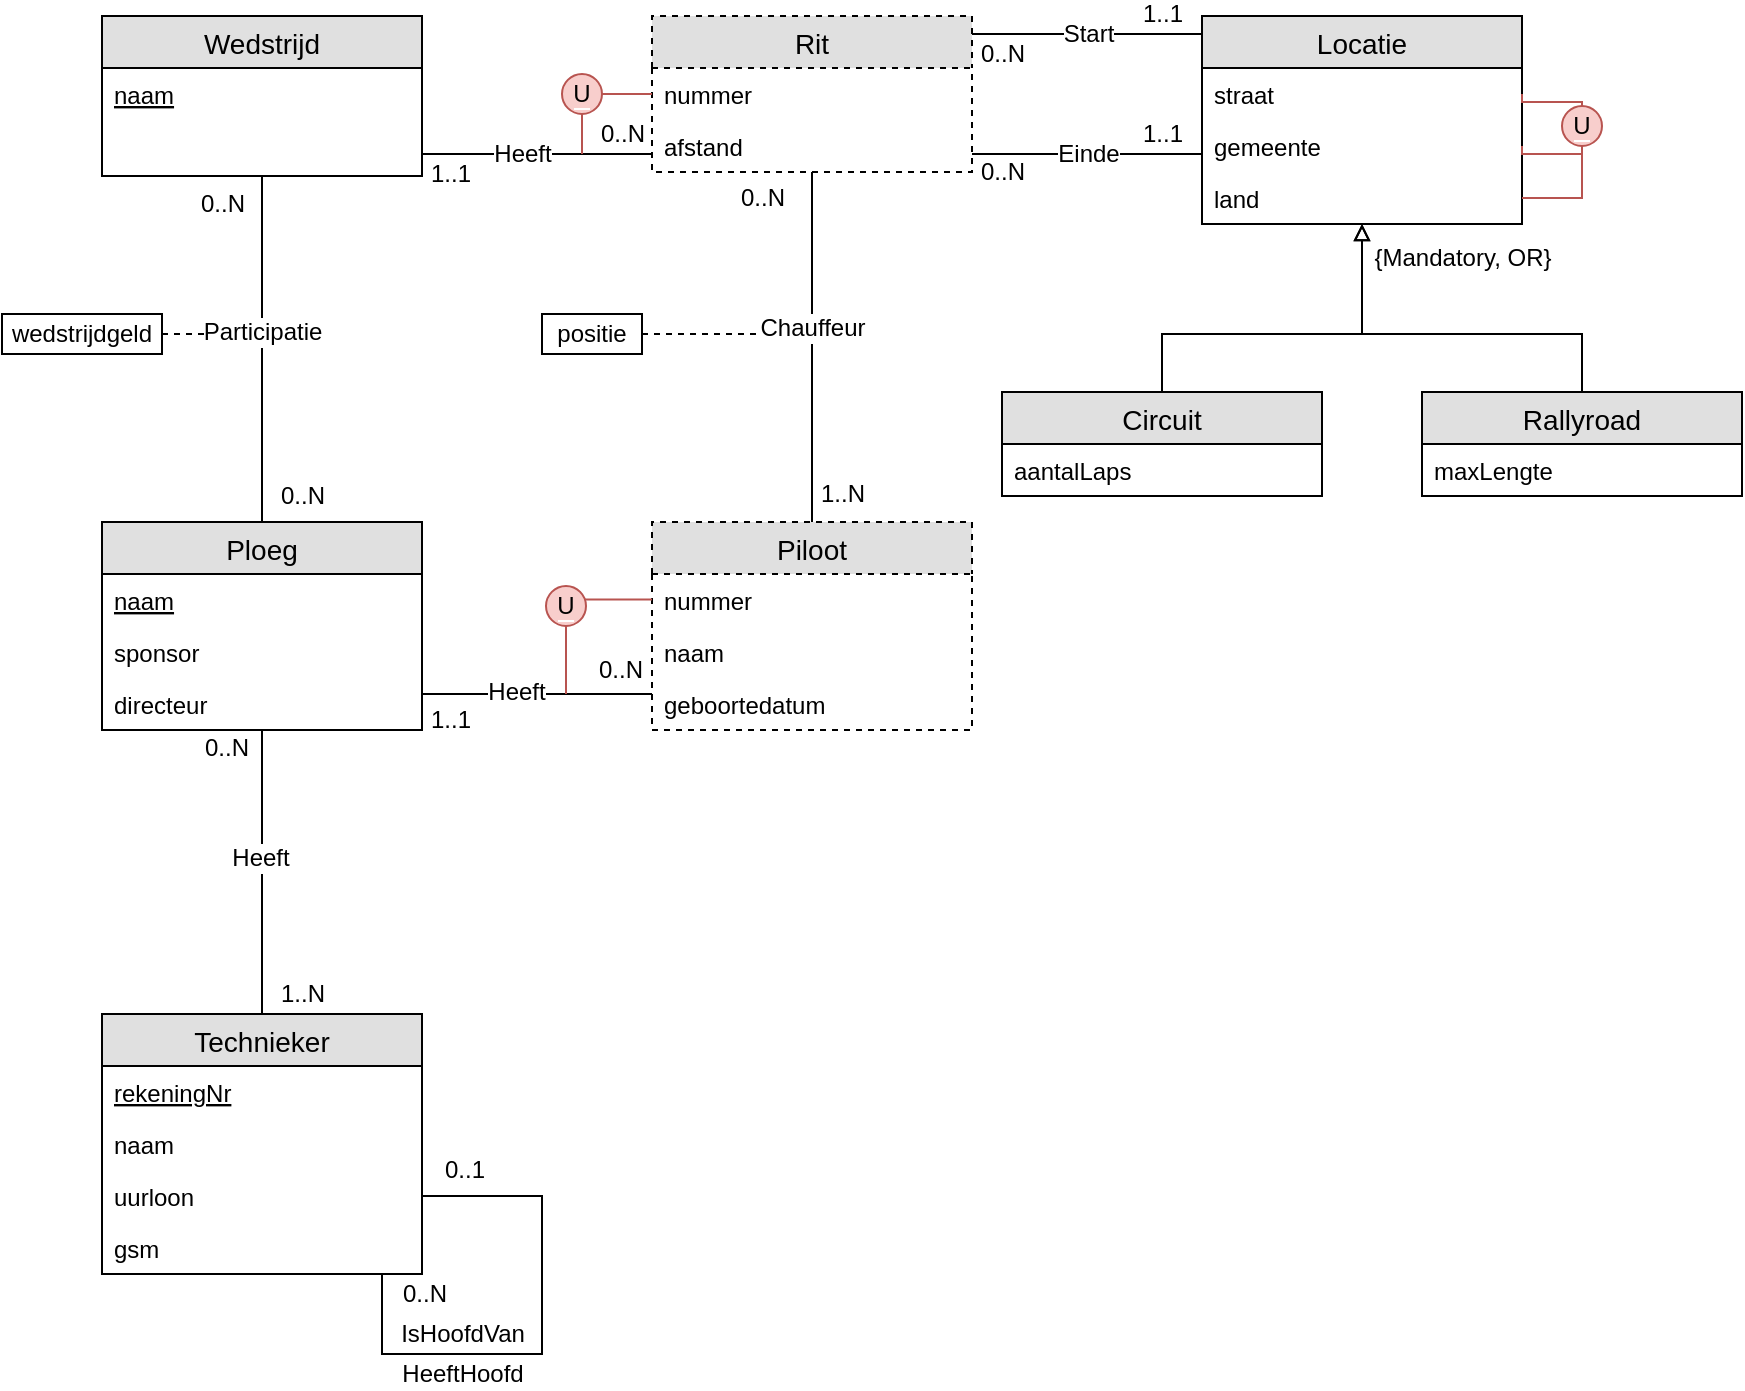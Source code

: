 <mxfile version="12.1.0" type="device" pages="1"><diagram id="4xq9xiqRc_igh71hhTV1" name="Page-1"><mxGraphModel dx="672" dy="494" grid="1" gridSize="10" guides="1" tooltips="1" connect="1" arrows="1" fold="1" page="1" pageScale="1" pageWidth="850" pageHeight="1100" math="0" shadow="0"><root><mxCell id="0"/><mxCell id="1" parent="0"/><mxCell id="xI2gSseW9rOW8JEytEEq-57" style="edgeStyle=orthogonalEdgeStyle;rounded=0;orthogonalLoop=1;jettySize=auto;html=1;dashed=1;startArrow=none;startFill=0;endArrow=none;endFill=0;" parent="1" source="xI2gSseW9rOW8JEytEEq-53" edge="1"><mxGeometry relative="1" as="geometry"><mxPoint x="140.0" y="210" as="targetPoint"/></mxGeometry></mxCell><mxCell id="xI2gSseW9rOW8JEytEEq-56" style="edgeStyle=orthogonalEdgeStyle;rounded=0;orthogonalLoop=1;jettySize=auto;html=1;startArrow=none;startFill=0;endArrow=none;endFill=0;dashed=1;" parent="1" source="xI2gSseW9rOW8JEytEEq-55" edge="1"><mxGeometry relative="1" as="geometry"><mxPoint x="420" y="210" as="targetPoint"/></mxGeometry></mxCell><mxCell id="xI2gSseW9rOW8JEytEEq-9" value="" style="edgeStyle=orthogonalEdgeStyle;rounded=0;orthogonalLoop=1;jettySize=auto;html=1;endArrow=none;endFill=0;" parent="1" source="xI2gSseW9rOW8JEytEEq-1" target="xI2gSseW9rOW8JEytEEq-5" edge="1"><mxGeometry relative="1" as="geometry"><Array as="points"><mxPoint x="270" y="120"/><mxPoint x="270" y="120"/></Array></mxGeometry></mxCell><mxCell id="xI2gSseW9rOW8JEytEEq-75" value="Heeft" style="text;html=1;resizable=0;points=[];align=center;verticalAlign=middle;labelBackgroundColor=#ffffff;" parent="xI2gSseW9rOW8JEytEEq-9" vertex="1" connectable="0"><mxGeometry x="0.165" y="1" relative="1" as="geometry"><mxPoint x="-17.5" y="0.5" as="offset"/></mxGeometry></mxCell><mxCell id="xI2gSseW9rOW8JEytEEq-76" value="0..N" style="text;html=1;resizable=0;points=[];align=center;verticalAlign=middle;labelBackgroundColor=#ffffff;" parent="xI2gSseW9rOW8JEytEEq-9" vertex="1" connectable="0"><mxGeometry x="0.816" y="-1" relative="1" as="geometry"><mxPoint x="-4.5" y="-11" as="offset"/></mxGeometry></mxCell><mxCell id="xI2gSseW9rOW8JEytEEq-77" value="1..1" style="text;html=1;resizable=0;points=[];align=center;verticalAlign=middle;labelBackgroundColor=#ffffff;" parent="xI2gSseW9rOW8JEytEEq-9" vertex="1" connectable="0"><mxGeometry x="-0.131" y="-40" relative="1" as="geometry"><mxPoint x="-36" y="-30" as="offset"/></mxGeometry></mxCell><mxCell id="xI2gSseW9rOW8JEytEEq-14" value="" style="edgeStyle=orthogonalEdgeStyle;rounded=0;orthogonalLoop=1;jettySize=auto;html=1;endArrow=none;endFill=0;" parent="1" source="xI2gSseW9rOW8JEytEEq-1" target="xI2gSseW9rOW8JEytEEq-10" edge="1"><mxGeometry relative="1" as="geometry"/></mxCell><mxCell id="xI2gSseW9rOW8JEytEEq-43" value="Participatie" style="text;html=1;resizable=0;points=[];align=center;verticalAlign=middle;labelBackgroundColor=#ffffff;" parent="xI2gSseW9rOW8JEytEEq-14" vertex="1" connectable="0"><mxGeometry x="-0.167" y="1" relative="1" as="geometry"><mxPoint x="-1" y="6" as="offset"/></mxGeometry></mxCell><mxCell id="xI2gSseW9rOW8JEytEEq-44" value="0..N" style="text;html=1;resizable=0;points=[];align=center;verticalAlign=middle;labelBackgroundColor=#ffffff;" parent="xI2gSseW9rOW8JEytEEq-14" vertex="1" connectable="0"><mxGeometry x="-0.859" relative="1" as="geometry"><mxPoint x="-20" y="1.5" as="offset"/></mxGeometry></mxCell><mxCell id="xI2gSseW9rOW8JEytEEq-45" value="0..N" style="text;html=1;resizable=0;points=[];align=center;verticalAlign=middle;labelBackgroundColor=#ffffff;" parent="xI2gSseW9rOW8JEytEEq-14" vertex="1" connectable="0"><mxGeometry x="0.808" y="-3" relative="1" as="geometry"><mxPoint x="23" y="3" as="offset"/></mxGeometry></mxCell><mxCell id="xI2gSseW9rOW8JEytEEq-1" value="Wedstrijd" style="swimlane;fontStyle=0;childLayout=stackLayout;horizontal=1;startSize=26;fillColor=#e0e0e0;horizontalStack=0;resizeParent=1;resizeParentMax=0;resizeLast=0;collapsible=1;marginBottom=0;swimlaneFillColor=#ffffff;align=center;fontSize=14;" parent="1" vertex="1"><mxGeometry x="60" y="51" width="160" height="80" as="geometry"/></mxCell><mxCell id="xI2gSseW9rOW8JEytEEq-2" value="naam" style="text;strokeColor=none;fillColor=none;spacingLeft=4;spacingRight=4;overflow=hidden;rotatable=0;points=[[0,0.5],[1,0.5]];portConstraint=eastwest;fontSize=12;fontStyle=4" parent="xI2gSseW9rOW8JEytEEq-1" vertex="1"><mxGeometry y="26" width="160" height="54" as="geometry"/></mxCell><mxCell id="xI2gSseW9rOW8JEytEEq-19" value="" style="edgeStyle=orthogonalEdgeStyle;rounded=0;orthogonalLoop=1;jettySize=auto;html=1;endArrow=none;endFill=0;" parent="1" source="xI2gSseW9rOW8JEytEEq-10" target="xI2gSseW9rOW8JEytEEq-15" edge="1"><mxGeometry relative="1" as="geometry"/></mxCell><mxCell id="xI2gSseW9rOW8JEytEEq-58" value="Heeft" style="text;html=1;resizable=0;points=[];align=center;verticalAlign=middle;labelBackgroundColor=#ffffff;" parent="xI2gSseW9rOW8JEytEEq-19" vertex="1" connectable="0"><mxGeometry x="-0.099" y="-1" relative="1" as="geometry"><mxPoint as="offset"/></mxGeometry></mxCell><mxCell id="xI2gSseW9rOW8JEytEEq-59" value="0..N" style="text;html=1;resizable=0;points=[];align=center;verticalAlign=middle;labelBackgroundColor=#ffffff;" parent="xI2gSseW9rOW8JEytEEq-19" vertex="1" connectable="0"><mxGeometry x="-0.889" y="-1" relative="1" as="geometry"><mxPoint x="-17" y="1" as="offset"/></mxGeometry></mxCell><mxCell id="xI2gSseW9rOW8JEytEEq-60" value="1..N" style="text;html=1;resizable=0;points=[];align=center;verticalAlign=middle;labelBackgroundColor=#ffffff;" parent="xI2gSseW9rOW8JEytEEq-19" vertex="1" connectable="0"><mxGeometry x="0.879" y="-1" relative="1" as="geometry"><mxPoint x="21" y="-1.5" as="offset"/></mxGeometry></mxCell><mxCell id="xI2gSseW9rOW8JEytEEq-29" value="" style="edgeStyle=orthogonalEdgeStyle;rounded=0;orthogonalLoop=1;jettySize=auto;html=1;endArrow=none;endFill=0;" parent="1" source="xI2gSseW9rOW8JEytEEq-10" target="xI2gSseW9rOW8JEytEEq-25" edge="1"><mxGeometry relative="1" as="geometry"><Array as="points"><mxPoint x="320" y="390"/><mxPoint x="320" y="390"/></Array></mxGeometry></mxCell><mxCell id="xI2gSseW9rOW8JEytEEq-46" value="Heeft" style="text;html=1;resizable=0;points=[];align=center;verticalAlign=middle;labelBackgroundColor=#ffffff;" parent="xI2gSseW9rOW8JEytEEq-29" vertex="1" connectable="0"><mxGeometry x="0.099" y="1" relative="1" as="geometry"><mxPoint x="-16.5" as="offset"/></mxGeometry></mxCell><mxCell id="xI2gSseW9rOW8JEytEEq-47" value="0..N" style="text;html=1;resizable=0;points=[];align=center;verticalAlign=middle;labelBackgroundColor=#ffffff;" parent="xI2gSseW9rOW8JEytEEq-29" vertex="1" connectable="0"><mxGeometry x="0.867" y="1" relative="1" as="geometry"><mxPoint x="-9" y="-11" as="offset"/></mxGeometry></mxCell><mxCell id="xI2gSseW9rOW8JEytEEq-48" value="1..1" style="text;html=1;resizable=0;points=[];align=center;verticalAlign=middle;labelBackgroundColor=#ffffff;" parent="xI2gSseW9rOW8JEytEEq-29" vertex="1" connectable="0"><mxGeometry x="-0.868" relative="1" as="geometry"><mxPoint x="6.5" y="13" as="offset"/></mxGeometry></mxCell><mxCell id="xI2gSseW9rOW8JEytEEq-10" value="Ploeg" style="swimlane;fontStyle=0;childLayout=stackLayout;horizontal=1;startSize=26;fillColor=#e0e0e0;horizontalStack=0;resizeParent=1;resizeParentMax=0;resizeLast=0;collapsible=1;marginBottom=0;swimlaneFillColor=#ffffff;align=center;fontSize=14;" parent="1" vertex="1"><mxGeometry x="60" y="304" width="160" height="104" as="geometry"/></mxCell><mxCell id="xI2gSseW9rOW8JEytEEq-11" value="naam" style="text;strokeColor=none;fillColor=none;spacingLeft=4;spacingRight=4;overflow=hidden;rotatable=0;points=[[0,0.5],[1,0.5]];portConstraint=eastwest;fontSize=12;fontStyle=4" parent="xI2gSseW9rOW8JEytEEq-10" vertex="1"><mxGeometry y="26" width="160" height="26" as="geometry"/></mxCell><mxCell id="xI2gSseW9rOW8JEytEEq-12" value="sponsor" style="text;strokeColor=none;fillColor=none;spacingLeft=4;spacingRight=4;overflow=hidden;rotatable=0;points=[[0,0.5],[1,0.5]];portConstraint=eastwest;fontSize=12;" parent="xI2gSseW9rOW8JEytEEq-10" vertex="1"><mxGeometry y="52" width="160" height="26" as="geometry"/></mxCell><mxCell id="xI2gSseW9rOW8JEytEEq-13" value="directeur" style="text;strokeColor=none;fillColor=none;spacingLeft=4;spacingRight=4;overflow=hidden;rotatable=0;points=[[0,0.5],[1,0.5]];portConstraint=eastwest;fontSize=12;" parent="xI2gSseW9rOW8JEytEEq-10" vertex="1"><mxGeometry y="78" width="160" height="26" as="geometry"/></mxCell><mxCell id="xI2gSseW9rOW8JEytEEq-41" style="edgeStyle=orthogonalEdgeStyle;rounded=0;orthogonalLoop=1;jettySize=auto;html=1;startArrow=none;startFill=0;endArrow=none;endFill=0;" parent="1" source="xI2gSseW9rOW8JEytEEq-25" target="xI2gSseW9rOW8JEytEEq-5" edge="1"><mxGeometry relative="1" as="geometry"/></mxCell><mxCell id="xI2gSseW9rOW8JEytEEq-51" value="1..N" style="text;html=1;resizable=0;points=[];align=center;verticalAlign=middle;labelBackgroundColor=#ffffff;" parent="xI2gSseW9rOW8JEytEEq-41" vertex="1" connectable="0"><mxGeometry x="-0.784" y="2" relative="1" as="geometry"><mxPoint x="17" y="5" as="offset"/></mxGeometry></mxCell><mxCell id="xI2gSseW9rOW8JEytEEq-52" value="0..N" style="text;html=1;resizable=0;points=[];align=center;verticalAlign=middle;labelBackgroundColor=#ffffff;" parent="xI2gSseW9rOW8JEytEEq-41" vertex="1" connectable="0"><mxGeometry x="0.819" y="-1" relative="1" as="geometry"><mxPoint x="-26" y="-3" as="offset"/></mxGeometry></mxCell><mxCell id="xI2gSseW9rOW8JEytEEq-49" value="Chauffeur" style="text;html=1;resizable=0;points=[];align=center;verticalAlign=middle;labelBackgroundColor=#ffffff;" parent="xI2gSseW9rOW8JEytEEq-41" vertex="1" connectable="0"><mxGeometry x="0.175" y="2" relative="1" as="geometry"><mxPoint x="2" y="6" as="offset"/></mxGeometry></mxCell><mxCell id="xI2gSseW9rOW8JEytEEq-25" value="Piloot" style="swimlane;fontStyle=0;childLayout=stackLayout;horizontal=1;startSize=26;fillColor=#e0e0e0;horizontalStack=0;resizeParent=1;resizeParentMax=0;resizeLast=0;collapsible=1;marginBottom=0;swimlaneFillColor=#ffffff;align=center;fontSize=14;dashed=1;" parent="1" vertex="1"><mxGeometry x="335" y="304" width="160" height="104" as="geometry"/></mxCell><mxCell id="xI2gSseW9rOW8JEytEEq-26" value="nummer" style="text;strokeColor=none;fillColor=none;spacingLeft=4;spacingRight=4;overflow=hidden;rotatable=0;points=[[0,0.5],[1,0.5]];portConstraint=eastwest;fontSize=12;" parent="xI2gSseW9rOW8JEytEEq-25" vertex="1"><mxGeometry y="26" width="160" height="26" as="geometry"/></mxCell><mxCell id="xI2gSseW9rOW8JEytEEq-27" value="naam" style="text;strokeColor=none;fillColor=none;spacingLeft=4;spacingRight=4;overflow=hidden;rotatable=0;points=[[0,0.5],[1,0.5]];portConstraint=eastwest;fontSize=12;" parent="xI2gSseW9rOW8JEytEEq-25" vertex="1"><mxGeometry y="52" width="160" height="26" as="geometry"/></mxCell><mxCell id="xI2gSseW9rOW8JEytEEq-28" value="geboortedatum" style="text;strokeColor=none;fillColor=none;spacingLeft=4;spacingRight=4;overflow=hidden;rotatable=0;points=[[0,0.5],[1,0.5]];portConstraint=eastwest;fontSize=12;" parent="xI2gSseW9rOW8JEytEEq-25" vertex="1"><mxGeometry y="78" width="160" height="26" as="geometry"/></mxCell><mxCell id="xI2gSseW9rOW8JEytEEq-15" value="Technieker" style="swimlane;fontStyle=0;childLayout=stackLayout;horizontal=1;startSize=26;fillColor=#e0e0e0;horizontalStack=0;resizeParent=1;resizeParentMax=0;resizeLast=0;collapsible=1;marginBottom=0;swimlaneFillColor=#ffffff;align=center;fontSize=14;" parent="1" vertex="1"><mxGeometry x="60" y="550" width="160" height="130" as="geometry"/></mxCell><mxCell id="xI2gSseW9rOW8JEytEEq-16" value="rekeningNr" style="text;strokeColor=none;fillColor=none;spacingLeft=4;spacingRight=4;overflow=hidden;rotatable=0;points=[[0,0.5],[1,0.5]];portConstraint=eastwest;fontSize=12;fontStyle=4" parent="xI2gSseW9rOW8JEytEEq-15" vertex="1"><mxGeometry y="26" width="160" height="26" as="geometry"/></mxCell><mxCell id="xI2gSseW9rOW8JEytEEq-17" value="naam" style="text;strokeColor=none;fillColor=none;spacingLeft=4;spacingRight=4;overflow=hidden;rotatable=0;points=[[0,0.5],[1,0.5]];portConstraint=eastwest;fontSize=12;" parent="xI2gSseW9rOW8JEytEEq-15" vertex="1"><mxGeometry y="52" width="160" height="26" as="geometry"/></mxCell><mxCell id="xI2gSseW9rOW8JEytEEq-61" style="edgeStyle=orthogonalEdgeStyle;rounded=0;orthogonalLoop=1;jettySize=auto;html=1;startArrow=none;startFill=0;endArrow=none;endFill=0;" parent="xI2gSseW9rOW8JEytEEq-15" source="xI2gSseW9rOW8JEytEEq-18" target="xI2gSseW9rOW8JEytEEq-15" edge="1"><mxGeometry relative="1" as="geometry"><Array as="points"><mxPoint x="220" y="91"/><mxPoint x="220" y="170"/><mxPoint x="140" y="170"/></Array></mxGeometry></mxCell><mxCell id="xI2gSseW9rOW8JEytEEq-62" value="IsHoofdVan" style="text;html=1;resizable=0;points=[];align=center;verticalAlign=middle;labelBackgroundColor=#ffffff;" parent="xI2gSseW9rOW8JEytEEq-61" vertex="1" connectable="0"><mxGeometry x="-0.085" y="-4" relative="1" as="geometry"><mxPoint x="-36.5" y="10.5" as="offset"/></mxGeometry></mxCell><mxCell id="xI2gSseW9rOW8JEytEEq-63" value="0..N" style="text;html=1;resizable=0;points=[];align=center;verticalAlign=middle;labelBackgroundColor=#ffffff;" parent="xI2gSseW9rOW8JEytEEq-61" vertex="1" connectable="0"><mxGeometry x="-0.881" relative="1" as="geometry"><mxPoint x="-15" y="48.5" as="offset"/></mxGeometry></mxCell><mxCell id="xI2gSseW9rOW8JEytEEq-64" value="HeeftHoofd" style="text;html=1;resizable=0;points=[];align=center;verticalAlign=middle;labelBackgroundColor=#ffffff;" parent="xI2gSseW9rOW8JEytEEq-61" vertex="1" connectable="0"><mxGeometry x="-0.085" y="-4" relative="1" as="geometry"><mxPoint x="-36.5" y="30.5" as="offset"/></mxGeometry></mxCell><mxCell id="xI2gSseW9rOW8JEytEEq-65" value="0..1" style="text;html=1;resizable=0;points=[];align=center;verticalAlign=middle;labelBackgroundColor=#ffffff;" parent="xI2gSseW9rOW8JEytEEq-61" vertex="1" connectable="0"><mxGeometry x="-0.868" y="5" relative="1" as="geometry"><mxPoint x="3.5" y="-8.5" as="offset"/></mxGeometry></mxCell><mxCell id="xI2gSseW9rOW8JEytEEq-18" value="uurloon" style="text;strokeColor=none;fillColor=none;spacingLeft=4;spacingRight=4;overflow=hidden;rotatable=0;points=[[0,0.5],[1,0.5]];portConstraint=eastwest;fontSize=12;" parent="xI2gSseW9rOW8JEytEEq-15" vertex="1"><mxGeometry y="78" width="160" height="26" as="geometry"/></mxCell><mxCell id="xI2gSseW9rOW8JEytEEq-42" value="gsm" style="text;strokeColor=none;fillColor=none;spacingLeft=4;spacingRight=4;overflow=hidden;rotatable=0;points=[[0,0.5],[1,0.5]];portConstraint=eastwest;fontSize=12;" parent="xI2gSseW9rOW8JEytEEq-15" vertex="1"><mxGeometry y="104" width="160" height="26" as="geometry"/></mxCell><mxCell id="xI2gSseW9rOW8JEytEEq-24" value="" style="edgeStyle=orthogonalEdgeStyle;rounded=0;orthogonalLoop=1;jettySize=auto;html=1;endArrow=none;endFill=0;" parent="1" source="xI2gSseW9rOW8JEytEEq-5" target="xI2gSseW9rOW8JEytEEq-20" edge="1"><mxGeometry relative="1" as="geometry"><Array as="points"><mxPoint x="570" y="60"/><mxPoint x="570" y="60"/></Array></mxGeometry></mxCell><mxCell id="xI2gSseW9rOW8JEytEEq-81" value="Start" style="text;html=1;resizable=0;points=[];align=center;verticalAlign=middle;labelBackgroundColor=#ffffff;" parent="xI2gSseW9rOW8JEytEEq-24" vertex="1" connectable="0"><mxGeometry x="0.132" y="1" relative="1" as="geometry"><mxPoint x="-7.5" y="1" as="offset"/></mxGeometry></mxCell><mxCell id="xI2gSseW9rOW8JEytEEq-84" value="1..1" style="text;html=1;resizable=0;points=[];align=center;verticalAlign=middle;labelBackgroundColor=#ffffff;" parent="xI2gSseW9rOW8JEytEEq-24" vertex="1" connectable="0"><mxGeometry x="0.828" y="1" relative="1" as="geometry"><mxPoint x="-10" y="-9" as="offset"/></mxGeometry></mxCell><mxCell id="xI2gSseW9rOW8JEytEEq-86" value="0..N" style="text;html=1;resizable=0;points=[];align=center;verticalAlign=middle;labelBackgroundColor=#ffffff;" parent="xI2gSseW9rOW8JEytEEq-24" vertex="1" connectable="0"><mxGeometry x="0.306" y="-67" relative="1" as="geometry"><mxPoint x="-60" y="-57" as="offset"/></mxGeometry></mxCell><mxCell id="xI2gSseW9rOW8JEytEEq-5" value="Rit" style="swimlane;fontStyle=0;childLayout=stackLayout;horizontal=1;startSize=26;fillColor=#e0e0e0;horizontalStack=0;resizeParent=1;resizeParentMax=0;resizeLast=0;collapsible=1;marginBottom=0;swimlaneFillColor=#ffffff;align=center;fontSize=14;dashed=1;" parent="1" vertex="1"><mxGeometry x="335" y="51" width="160" height="78" as="geometry"/></mxCell><mxCell id="xI2gSseW9rOW8JEytEEq-6" value="nummer" style="text;strokeColor=none;fillColor=none;spacingLeft=4;spacingRight=4;overflow=hidden;rotatable=0;points=[[0,0.5],[1,0.5]];portConstraint=eastwest;fontSize=12;" parent="xI2gSseW9rOW8JEytEEq-5" vertex="1"><mxGeometry y="26" width="160" height="26" as="geometry"/></mxCell><mxCell id="xI2gSseW9rOW8JEytEEq-7" value="afstand" style="text;strokeColor=none;fillColor=none;spacingLeft=4;spacingRight=4;overflow=hidden;rotatable=0;points=[[0,0.5],[1,0.5]];portConstraint=eastwest;fontSize=12;" parent="xI2gSseW9rOW8JEytEEq-5" vertex="1"><mxGeometry y="52" width="160" height="26" as="geometry"/></mxCell><mxCell id="xI2gSseW9rOW8JEytEEq-34" value="" style="edgeStyle=orthogonalEdgeStyle;rounded=0;orthogonalLoop=1;jettySize=auto;html=1;endArrow=none;endFill=0;startArrow=block;startFill=0;" parent="1" source="xI2gSseW9rOW8JEytEEq-20" target="xI2gSseW9rOW8JEytEEq-30" edge="1"><mxGeometry relative="1" as="geometry"><Array as="points"><mxPoint x="690" y="210"/><mxPoint x="800" y="210"/></Array></mxGeometry></mxCell><mxCell id="xI2gSseW9rOW8JEytEEq-20" value="Locatie" style="swimlane;fontStyle=0;childLayout=stackLayout;horizontal=1;startSize=26;fillColor=#e0e0e0;horizontalStack=0;resizeParent=1;resizeParentMax=0;resizeLast=0;collapsible=1;marginBottom=0;swimlaneFillColor=#ffffff;align=center;fontSize=14;" parent="1" vertex="1"><mxGeometry x="610" y="51" width="160" height="104" as="geometry"/></mxCell><mxCell id="xI2gSseW9rOW8JEytEEq-21" value="straat" style="text;strokeColor=none;fillColor=none;spacingLeft=4;spacingRight=4;overflow=hidden;rotatable=0;points=[[0,0.5],[1,0.5]];portConstraint=eastwest;fontSize=12;" parent="xI2gSseW9rOW8JEytEEq-20" vertex="1"><mxGeometry y="26" width="160" height="26" as="geometry"/></mxCell><mxCell id="xI2gSseW9rOW8JEytEEq-22" value="gemeente" style="text;strokeColor=none;fillColor=none;spacingLeft=4;spacingRight=4;overflow=hidden;rotatable=0;points=[[0,0.5],[1,0.5]];portConstraint=eastwest;fontSize=12;" parent="xI2gSseW9rOW8JEytEEq-20" vertex="1"><mxGeometry y="52" width="160" height="26" as="geometry"/></mxCell><mxCell id="xI2gSseW9rOW8JEytEEq-23" value="land" style="text;strokeColor=none;fillColor=none;spacingLeft=4;spacingRight=4;overflow=hidden;rotatable=0;points=[[0,0.5],[1,0.5]];portConstraint=eastwest;fontSize=12;" parent="xI2gSseW9rOW8JEytEEq-20" vertex="1"><mxGeometry y="78" width="160" height="26" as="geometry"/></mxCell><mxCell id="xI2gSseW9rOW8JEytEEq-30" value="Rallyroad" style="swimlane;fontStyle=0;childLayout=stackLayout;horizontal=1;startSize=26;fillColor=#e0e0e0;horizontalStack=0;resizeParent=1;resizeParentMax=0;resizeLast=0;collapsible=1;marginBottom=0;swimlaneFillColor=#ffffff;align=center;fontSize=14;" parent="1" vertex="1"><mxGeometry x="720" y="239" width="160" height="52" as="geometry"/></mxCell><mxCell id="xI2gSseW9rOW8JEytEEq-31" value="maxLengte" style="text;strokeColor=none;fillColor=none;spacingLeft=4;spacingRight=4;overflow=hidden;rotatable=0;points=[[0,0.5],[1,0.5]];portConstraint=eastwest;fontSize=12;" parent="xI2gSseW9rOW8JEytEEq-30" vertex="1"><mxGeometry y="26" width="160" height="26" as="geometry"/></mxCell><mxCell id="xI2gSseW9rOW8JEytEEq-39" style="edgeStyle=orthogonalEdgeStyle;rounded=0;orthogonalLoop=1;jettySize=auto;html=1;exitX=0.5;exitY=0;exitDx=0;exitDy=0;startArrow=none;startFill=0;endArrow=block;endFill=0;" parent="1" source="xI2gSseW9rOW8JEytEEq-35" target="xI2gSseW9rOW8JEytEEq-20" edge="1"><mxGeometry relative="1" as="geometry"><Array as="points"><mxPoint x="590" y="210"/><mxPoint x="690" y="210"/></Array></mxGeometry></mxCell><mxCell id="xI2gSseW9rOW8JEytEEq-40" value="{Mandatory, OR}" style="text;html=1;resizable=0;points=[];align=center;verticalAlign=middle;labelBackgroundColor=#ffffff;" parent="xI2gSseW9rOW8JEytEEq-39" vertex="1" connectable="0"><mxGeometry x="0.777" y="-1" relative="1" as="geometry"><mxPoint x="49" y="-3.5" as="offset"/></mxGeometry></mxCell><mxCell id="xI2gSseW9rOW8JEytEEq-35" value="Circuit" style="swimlane;fontStyle=0;childLayout=stackLayout;horizontal=1;startSize=26;fillColor=#e0e0e0;horizontalStack=0;resizeParent=1;resizeParentMax=0;resizeLast=0;collapsible=1;marginBottom=0;swimlaneFillColor=#ffffff;align=center;fontSize=14;" parent="1" vertex="1"><mxGeometry x="510" y="239" width="160" height="52" as="geometry"/></mxCell><mxCell id="xI2gSseW9rOW8JEytEEq-36" value="aantalLaps" style="text;strokeColor=none;fillColor=none;spacingLeft=4;spacingRight=4;overflow=hidden;rotatable=0;points=[[0,0.5],[1,0.5]];portConstraint=eastwest;fontSize=12;" parent="xI2gSseW9rOW8JEytEEq-35" vertex="1"><mxGeometry y="26" width="160" height="26" as="geometry"/></mxCell><mxCell id="xI2gSseW9rOW8JEytEEq-53" value="wedstrijdgeld" style="rounded=0;whiteSpace=wrap;html=1;" parent="1" vertex="1"><mxGeometry x="10" y="200" width="80" height="20" as="geometry"/></mxCell><mxCell id="xI2gSseW9rOW8JEytEEq-55" value="positie" style="rounded=0;whiteSpace=wrap;html=1;" parent="1" vertex="1"><mxGeometry x="280" y="200" width="50" height="20" as="geometry"/></mxCell><mxCell id="xI2gSseW9rOW8JEytEEq-67" style="edgeStyle=orthogonalEdgeStyle;rounded=0;orthogonalLoop=1;jettySize=auto;html=1;entryX=0;entryY=0.5;entryDx=0;entryDy=0;startArrow=none;startFill=0;endArrow=none;endFill=0;fillColor=#f8cecc;strokeColor=#b85450;exitX=0.858;exitY=0.338;exitDx=0;exitDy=0;exitPerimeter=0;" parent="1" source="xI2gSseW9rOW8JEytEEq-69" target="xI2gSseW9rOW8JEytEEq-26" edge="1"><mxGeometry relative="1" as="geometry"><mxPoint x="304" y="343" as="sourcePoint"/></mxGeometry></mxCell><mxCell id="xI2gSseW9rOW8JEytEEq-68" style="edgeStyle=orthogonalEdgeStyle;rounded=0;orthogonalLoop=1;jettySize=auto;html=1;startArrow=none;startFill=0;endArrow=none;endFill=0;fillColor=#f8cecc;strokeColor=#b85450;" parent="1" source="xI2gSseW9rOW8JEytEEq-69" edge="1"><mxGeometry relative="1" as="geometry"><mxPoint x="292" y="390" as="targetPoint"/><mxPoint x="292" y="355" as="sourcePoint"/></mxGeometry></mxCell><mxCell id="xI2gSseW9rOW8JEytEEq-69" value="&lt;span style=&quot;background-color: rgb(248 , 206 , 204)&quot;&gt;U&lt;/span&gt;" style="ellipse;whiteSpace=wrap;html=1;aspect=fixed;labelBackgroundColor=#ffffff;fillColor=#f8cecc;strokeColor=#b85450;" parent="1" vertex="1"><mxGeometry x="282" y="336" width="20" height="20" as="geometry"/></mxCell><mxCell id="xI2gSseW9rOW8JEytEEq-73" style="edgeStyle=orthogonalEdgeStyle;rounded=0;orthogonalLoop=1;jettySize=auto;html=1;entryX=1;entryY=0.5;entryDx=0;entryDy=0;startArrow=none;startFill=0;endArrow=none;endFill=0;fillColor=#f8cecc;strokeColor=#b85450;exitX=0.5;exitY=1;exitDx=0;exitDy=0;" parent="1" source="xI2gSseW9rOW8JEytEEq-70" target="xI2gSseW9rOW8JEytEEq-22" edge="1"><mxGeometry relative="1" as="geometry"><Array as="points"><mxPoint x="800" y="120"/></Array></mxGeometry></mxCell><mxCell id="xI2gSseW9rOW8JEytEEq-74" style="edgeStyle=orthogonalEdgeStyle;rounded=0;orthogonalLoop=1;jettySize=auto;html=1;entryX=1;entryY=0.5;entryDx=0;entryDy=0;startArrow=none;startFill=0;endArrow=none;endFill=0;fillColor=#f8cecc;strokeColor=#b85450;" parent="1" source="xI2gSseW9rOW8JEytEEq-70" target="xI2gSseW9rOW8JEytEEq-21" edge="1"><mxGeometry relative="1" as="geometry"><Array as="points"><mxPoint x="800" y="94"/></Array></mxGeometry></mxCell><mxCell id="xI2gSseW9rOW8JEytEEq-70" value="&lt;span style=&quot;background-color: rgb(248 , 206 , 204)&quot;&gt;U&lt;/span&gt;" style="ellipse;whiteSpace=wrap;html=1;aspect=fixed;labelBackgroundColor=#ffffff;fillColor=#f8cecc;strokeColor=#b85450;" parent="1" vertex="1"><mxGeometry x="790" y="96" width="20" height="20" as="geometry"/></mxCell><mxCell id="xI2gSseW9rOW8JEytEEq-79" style="edgeStyle=orthogonalEdgeStyle;rounded=0;orthogonalLoop=1;jettySize=auto;html=1;entryX=0;entryY=0.5;entryDx=0;entryDy=0;startArrow=none;startFill=0;endArrow=none;endFill=0;fillColor=#f8cecc;strokeColor=#b85450;" parent="1" source="xI2gSseW9rOW8JEytEEq-78" target="xI2gSseW9rOW8JEytEEq-6" edge="1"><mxGeometry relative="1" as="geometry"/></mxCell><mxCell id="xI2gSseW9rOW8JEytEEq-80" style="edgeStyle=orthogonalEdgeStyle;rounded=0;orthogonalLoop=1;jettySize=auto;html=1;startArrow=none;startFill=0;endArrow=none;endFill=0;fillColor=#f8cecc;strokeColor=#b85450;" parent="1" source="xI2gSseW9rOW8JEytEEq-78" edge="1"><mxGeometry relative="1" as="geometry"><mxPoint x="300" y="120" as="targetPoint"/></mxGeometry></mxCell><mxCell id="xI2gSseW9rOW8JEytEEq-78" value="&lt;span style=&quot;background-color: rgb(248 , 206 , 204)&quot;&gt;U&lt;/span&gt;" style="ellipse;whiteSpace=wrap;html=1;aspect=fixed;labelBackgroundColor=#ffffff;fillColor=#f8cecc;strokeColor=#b85450;" parent="1" vertex="1"><mxGeometry x="290" y="80" width="20" height="20" as="geometry"/></mxCell><mxCell id="xI2gSseW9rOW8JEytEEq-82" value="" style="edgeStyle=orthogonalEdgeStyle;rounded=0;orthogonalLoop=1;jettySize=auto;html=1;endArrow=none;endFill=0;" parent="1" source="xI2gSseW9rOW8JEytEEq-5" target="xI2gSseW9rOW8JEytEEq-20" edge="1"><mxGeometry relative="1" as="geometry"><mxPoint x="505" y="89.889" as="sourcePoint"/><mxPoint x="620" y="89.889" as="targetPoint"/><Array as="points"><mxPoint x="570" y="120"/><mxPoint x="570" y="120"/></Array></mxGeometry></mxCell><mxCell id="xI2gSseW9rOW8JEytEEq-83" value="Einde" style="text;html=1;resizable=0;points=[];align=center;verticalAlign=middle;labelBackgroundColor=#ffffff;" parent="xI2gSseW9rOW8JEytEEq-82" vertex="1" connectable="0"><mxGeometry x="0.132" y="1" relative="1" as="geometry"><mxPoint x="-7.5" y="1" as="offset"/></mxGeometry></mxCell><mxCell id="xI2gSseW9rOW8JEytEEq-85" value="1..1" style="text;html=1;resizable=0;points=[];align=center;verticalAlign=middle;labelBackgroundColor=#ffffff;" parent="xI2gSseW9rOW8JEytEEq-82" vertex="1" connectable="0"><mxGeometry x="0.722" y="-1" relative="1" as="geometry"><mxPoint x="-4" y="-11" as="offset"/></mxGeometry></mxCell><mxCell id="xI2gSseW9rOW8JEytEEq-87" value="0..N" style="text;html=1;resizable=0;points=[];align=center;verticalAlign=middle;labelBackgroundColor=#ffffff;" parent="xI2gSseW9rOW8JEytEEq-82" vertex="1" connectable="0"><mxGeometry x="0.306" y="-64" relative="1" as="geometry"><mxPoint x="-60" y="-55" as="offset"/></mxGeometry></mxCell><mxCell id="yKYCfxTzEQFxkx9490u_-1" style="edgeStyle=orthogonalEdgeStyle;rounded=0;orthogonalLoop=1;jettySize=auto;html=1;entryX=1;entryY=0.5;entryDx=0;entryDy=0;startArrow=none;startFill=0;endArrow=none;endFill=0;fillColor=#f8cecc;strokeColor=#b85450;" edge="1" parent="1" source="xI2gSseW9rOW8JEytEEq-70" target="xI2gSseW9rOW8JEytEEq-23"><mxGeometry relative="1" as="geometry"><Array as="points"><mxPoint x="800" y="142"/></Array><mxPoint x="810.143" y="126.143" as="sourcePoint"/><mxPoint x="779.857" y="126.143" as="targetPoint"/></mxGeometry></mxCell></root></mxGraphModel></diagram></mxfile>